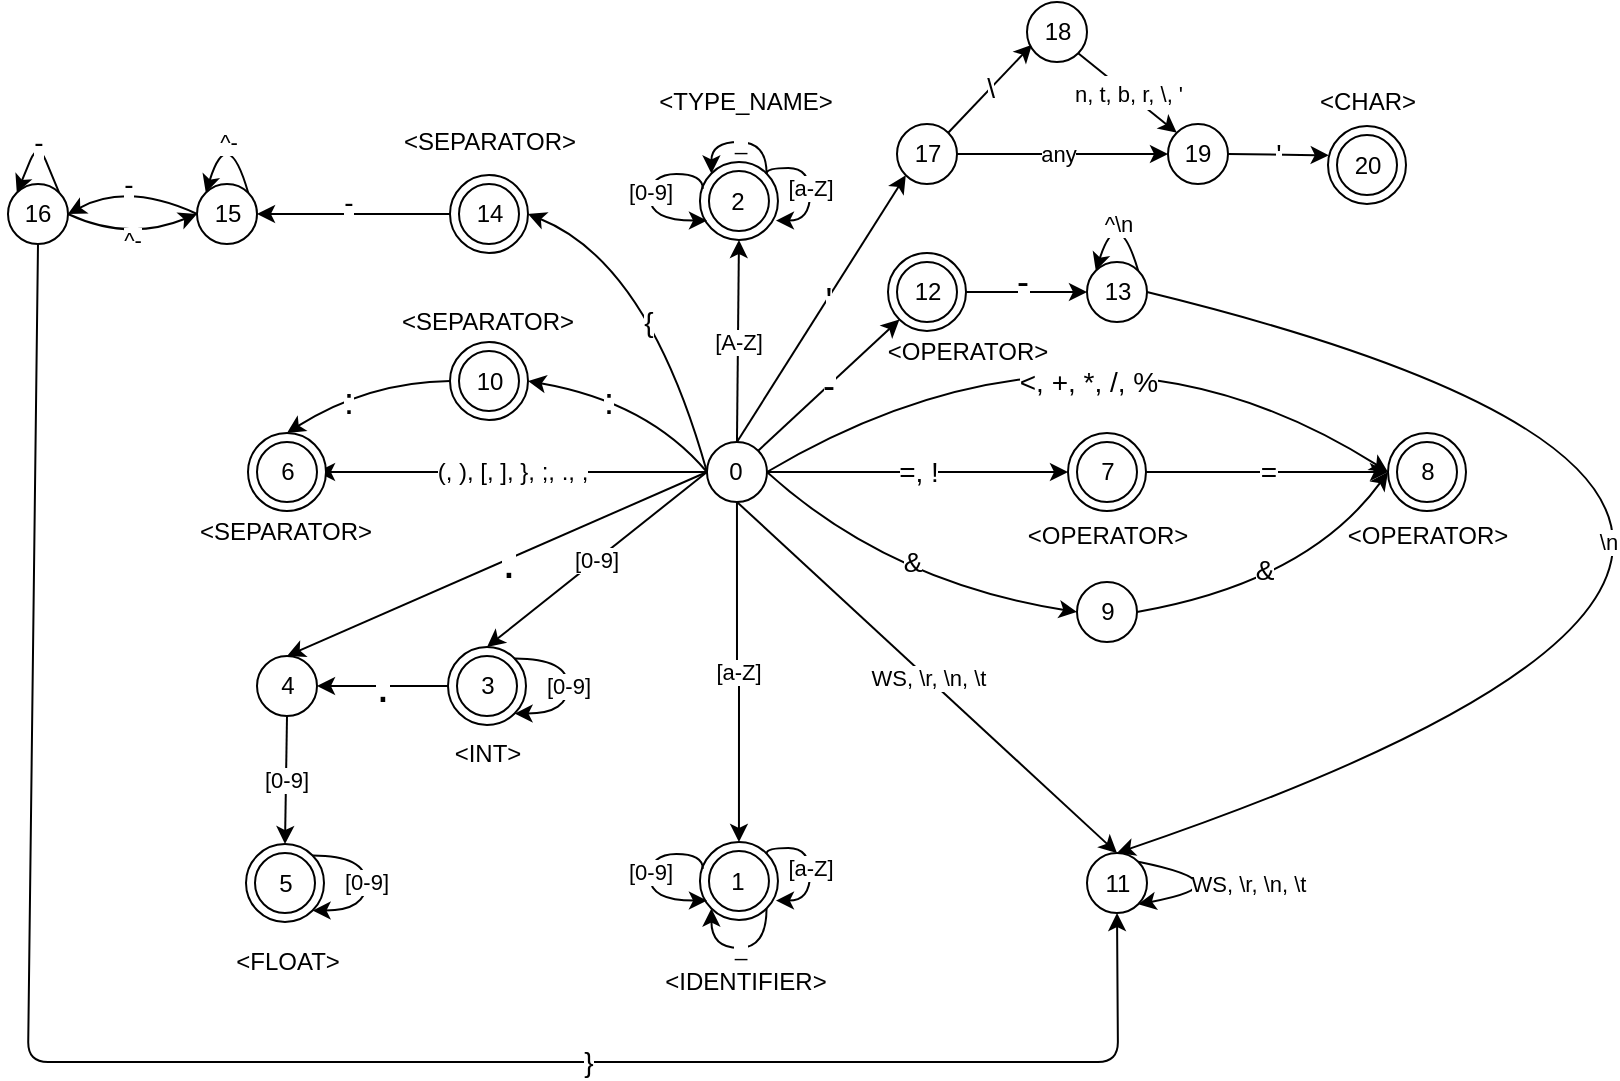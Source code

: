 <mxfile version="13.4.4" type="github"><diagram id="TdtsOFEvULVY5ILkJc4D" name="Page-1"><mxGraphModel dx="1700" dy="1033" grid="1" gridSize="10" guides="1" tooltips="1" connect="1" arrows="1" fold="1" page="1" pageScale="1" pageWidth="752" pageHeight="534" math="0" shadow="0"><root><mxCell id="0"/><mxCell id="1" parent="0"/><mxCell id="YEIVVcQXwCmZnf6euBP2-5" value="[a-Z]" style="edgeStyle=orthogonalEdgeStyle;rounded=0;orthogonalLoop=1;jettySize=auto;html=1;entryX=0.5;entryY=0;entryDx=0;entryDy=0;" edge="1" parent="1" source="YEIVVcQXwCmZnf6euBP2-2" target="YEIVVcQXwCmZnf6euBP2-6"><mxGeometry relative="1" as="geometry"><mxPoint x="324.48" y="300.0" as="targetPoint"/></mxGeometry></mxCell><mxCell id="YEIVVcQXwCmZnf6euBP2-21" value="[A-Z]" style="rounded=0;orthogonalLoop=1;jettySize=auto;html=1;exitX=0.5;exitY=0;exitDx=0;exitDy=0;entryX=0.5;entryY=1;entryDx=0;entryDy=0;" edge="1" parent="1" source="YEIVVcQXwCmZnf6euBP2-2" target="YEIVVcQXwCmZnf6euBP2-15"><mxGeometry relative="1" as="geometry"/></mxCell><mxCell id="YEIVVcQXwCmZnf6euBP2-33" value="[0-9]" style="edgeStyle=none;rounded=0;orthogonalLoop=1;jettySize=auto;html=1;exitX=0;exitY=0.5;exitDx=0;exitDy=0;entryX=0.5;entryY=0;entryDx=0;entryDy=0;" edge="1" parent="1" source="YEIVVcQXwCmZnf6euBP2-2" target="YEIVVcQXwCmZnf6euBP2-31"><mxGeometry relative="1" as="geometry"/></mxCell><mxCell id="YEIVVcQXwCmZnf6euBP2-38" value="." style="rounded=0;orthogonalLoop=1;jettySize=auto;html=1;exitX=0;exitY=0.5;exitDx=0;exitDy=0;entryX=0.5;entryY=0;entryDx=0;entryDy=0;fontSize=24;" edge="1" parent="1" source="YEIVVcQXwCmZnf6euBP2-2" target="YEIVVcQXwCmZnf6euBP2-36"><mxGeometry x="-0.048" y="1" relative="1" as="geometry"><mxPoint as="offset"/></mxGeometry></mxCell><mxCell id="YEIVVcQXwCmZnf6euBP2-55" value="(, ), [, ], }, ;, ., ," style="edgeStyle=orthogonalEdgeStyle;curved=1;orthogonalLoop=1;jettySize=auto;html=1;exitX=0;exitY=0.5;exitDx=0;exitDy=0;entryX=1;entryY=0.5;entryDx=0;entryDy=0;fontSize=12;strokeWidth=1;" edge="1" parent="1" source="YEIVVcQXwCmZnf6euBP2-2" target="YEIVVcQXwCmZnf6euBP2-26"><mxGeometry relative="1" as="geometry"/></mxCell><mxCell id="YEIVVcQXwCmZnf6euBP2-69" value="=, !" style="orthogonalLoop=1;jettySize=auto;html=1;exitX=1;exitY=0.5;exitDx=0;exitDy=0;entryX=0;entryY=0.5;entryDx=0;entryDy=0;strokeWidth=1;fontSize=14;" edge="1" parent="1" source="YEIVVcQXwCmZnf6euBP2-2" target="YEIVVcQXwCmZnf6euBP2-67"><mxGeometry relative="1" as="geometry"/></mxCell><mxCell id="YEIVVcQXwCmZnf6euBP2-79" value="&amp;lt;, +, *, /, %" style="orthogonalLoop=1;jettySize=auto;html=1;exitX=1;exitY=0.5;exitDx=0;exitDy=0;entryX=0;entryY=0.5;entryDx=0;entryDy=0;strokeWidth=1;fontSize=14;curved=1;" edge="1" parent="1" source="YEIVVcQXwCmZnf6euBP2-2" target="YEIVVcQXwCmZnf6euBP2-71"><mxGeometry x="-0.115" y="-43" relative="1" as="geometry"><Array as="points"><mxPoint x="500" y="130"/></Array><mxPoint as="offset"/></mxGeometry></mxCell><mxCell id="YEIVVcQXwCmZnf6euBP2-103" value="&amp;amp;" style="edgeStyle=none;curved=1;orthogonalLoop=1;jettySize=auto;html=1;exitX=1;exitY=0.5;exitDx=0;exitDy=0;entryX=0;entryY=0.5;entryDx=0;entryDy=0;strokeWidth=1;fontSize=14;" edge="1" parent="1" source="YEIVVcQXwCmZnf6euBP2-2" target="YEIVVcQXwCmZnf6euBP2-105"><mxGeometry x="-0.072" y="14" relative="1" as="geometry"><mxPoint x="490.0" y="286.5" as="targetPoint"/><Array as="points"><mxPoint x="400" y="280"/></Array><mxPoint x="9" y="4" as="offset"/></mxGeometry></mxCell><mxCell id="YEIVVcQXwCmZnf6euBP2-113" value=":" style="edgeStyle=none;curved=1;orthogonalLoop=1;jettySize=auto;html=1;exitX=0;exitY=0.5;exitDx=0;exitDy=0;entryX=1;entryY=0.5;entryDx=0;entryDy=0;strokeWidth=1;fontSize=18;" edge="1" parent="1" source="YEIVVcQXwCmZnf6euBP2-2" target="YEIVVcQXwCmZnf6euBP2-64"><mxGeometry x="0.227" y="3" relative="1" as="geometry"><Array as="points"><mxPoint x="280" y="190"/></Array><mxPoint as="offset"/></mxGeometry></mxCell><mxCell id="YEIVVcQXwCmZnf6euBP2-117" value="WS, \r, \n, \t" style="edgeStyle=none;curved=1;orthogonalLoop=1;jettySize=auto;html=1;exitX=0.5;exitY=1;exitDx=0;exitDy=0;entryX=0.5;entryY=0;entryDx=0;entryDy=0;strokeWidth=1;fontSize=11;" edge="1" parent="1" source="YEIVVcQXwCmZnf6euBP2-2" target="YEIVVcQXwCmZnf6euBP2-116"><mxGeometry relative="1" as="geometry"/></mxCell><mxCell id="YEIVVcQXwCmZnf6euBP2-121" value="-" style="edgeStyle=none;curved=1;orthogonalLoop=1;jettySize=auto;html=1;exitX=1;exitY=0;exitDx=0;exitDy=0;entryX=0;entryY=1;entryDx=0;entryDy=0;strokeWidth=1;fontSize=18;" edge="1" parent="1" source="YEIVVcQXwCmZnf6euBP2-2" target="YEIVVcQXwCmZnf6euBP2-129"><mxGeometry relative="1" as="geometry"><mxPoint x="394.393" y="145.607" as="targetPoint"/></mxGeometry></mxCell><mxCell id="YEIVVcQXwCmZnf6euBP2-135" value="{" style="edgeStyle=none;curved=1;orthogonalLoop=1;jettySize=auto;html=1;exitX=0;exitY=0.5;exitDx=0;exitDy=0;entryX=1;entryY=0.5;entryDx=0;entryDy=0;strokeWidth=1;fontSize=14;" edge="1" parent="1" source="YEIVVcQXwCmZnf6euBP2-2" target="YEIVVcQXwCmZnf6euBP2-133"><mxGeometry x="-0.077" y="8" relative="1" as="geometry"><Array as="points"><mxPoint x="280" y="120"/></Array><mxPoint as="offset"/></mxGeometry></mxCell><mxCell id="YEIVVcQXwCmZnf6euBP2-150" value="'" style="orthogonalLoop=1;jettySize=auto;html=1;exitX=0.5;exitY=0;exitDx=0;exitDy=0;entryX=0;entryY=1;entryDx=0;entryDy=0;strokeWidth=1;fontSize=18;rounded=0;" edge="1" parent="1" source="YEIVVcQXwCmZnf6euBP2-2" target="YEIVVcQXwCmZnf6euBP2-149"><mxGeometry x="0.058" y="-1" relative="1" as="geometry"><mxPoint as="offset"/></mxGeometry></mxCell><mxCell id="YEIVVcQXwCmZnf6euBP2-2" value="0" style="ellipse;whiteSpace=wrap;html=1;aspect=fixed;" vertex="1" parent="1"><mxGeometry x="309.48" y="210" width="30" height="30" as="geometry"/></mxCell><mxCell id="YEIVVcQXwCmZnf6euBP2-8" value="" style="group" vertex="1" connectable="0" parent="1"><mxGeometry x="305.98" y="410" width="39" height="39" as="geometry"/></mxCell><mxCell id="YEIVVcQXwCmZnf6euBP2-6" value="" style="ellipse;whiteSpace=wrap;html=1;aspect=fixed;" vertex="1" parent="YEIVVcQXwCmZnf6euBP2-8"><mxGeometry width="39" height="39" as="geometry"/></mxCell><mxCell id="YEIVVcQXwCmZnf6euBP2-7" value="1" style="ellipse;whiteSpace=wrap;html=1;aspect=fixed;" vertex="1" parent="YEIVVcQXwCmZnf6euBP2-8"><mxGeometry x="4.5" y="4.5" width="30" height="30" as="geometry"/></mxCell><mxCell id="YEIVVcQXwCmZnf6euBP2-10" value="[a-Z]" style="edgeStyle=orthogonalEdgeStyle;rounded=0;orthogonalLoop=1;jettySize=auto;html=1;exitX=1;exitY=0;exitDx=0;exitDy=0;entryX=0.974;entryY=0.751;entryDx=0;entryDy=0;entryPerimeter=0;curved=1;" edge="1" parent="YEIVVcQXwCmZnf6euBP2-8" source="YEIVVcQXwCmZnf6euBP2-6" target="YEIVVcQXwCmZnf6euBP2-6"><mxGeometry relative="1" as="geometry"><Array as="points"><mxPoint x="33" y="3"/><mxPoint x="55" y="3"/><mxPoint x="55" y="29"/></Array></mxGeometry></mxCell><mxCell id="YEIVVcQXwCmZnf6euBP2-11" value="[0-9]" style="edgeStyle=orthogonalEdgeStyle;curved=1;rounded=0;orthogonalLoop=1;jettySize=auto;html=1;exitX=0.037;exitY=0.344;exitDx=0;exitDy=0;entryX=0.09;entryY=0.751;entryDx=0;entryDy=0;entryPerimeter=0;exitPerimeter=0;" edge="1" parent="YEIVVcQXwCmZnf6euBP2-8" source="YEIVVcQXwCmZnf6euBP2-6" target="YEIVVcQXwCmZnf6euBP2-6"><mxGeometry relative="1" as="geometry"><Array as="points"><mxPoint x="1" y="6"/><mxPoint x="-25" y="6"/><mxPoint x="-25" y="29"/></Array></mxGeometry></mxCell><mxCell id="YEIVVcQXwCmZnf6euBP2-13" value="_" style="edgeStyle=orthogonalEdgeStyle;curved=1;rounded=0;orthogonalLoop=1;jettySize=auto;html=1;exitX=1;exitY=1;exitDx=0;exitDy=0;entryX=0;entryY=1;entryDx=0;entryDy=0;" edge="1" parent="YEIVVcQXwCmZnf6euBP2-8" source="YEIVVcQXwCmZnf6euBP2-6" target="YEIVVcQXwCmZnf6euBP2-6"><mxGeometry relative="1" as="geometry"><Array as="points"><mxPoint x="33" y="53"/><mxPoint x="6" y="53"/></Array></mxGeometry></mxCell><mxCell id="YEIVVcQXwCmZnf6euBP2-9" value="&amp;lt;IDENTIFIER&amp;gt;" style="text;html=1;strokeColor=none;fillColor=none;align=center;verticalAlign=middle;whiteSpace=wrap;rounded=0;" vertex="1" parent="1"><mxGeometry x="309.48" y="470" width="40" height="20" as="geometry"/></mxCell><mxCell id="YEIVVcQXwCmZnf6euBP2-14" value="" style="group" vertex="1" connectable="0" parent="1"><mxGeometry x="305.98" y="70" width="39" height="39" as="geometry"/></mxCell><mxCell id="YEIVVcQXwCmZnf6euBP2-15" value="" style="ellipse;whiteSpace=wrap;html=1;aspect=fixed;" vertex="1" parent="YEIVVcQXwCmZnf6euBP2-14"><mxGeometry width="39" height="39" as="geometry"/></mxCell><mxCell id="YEIVVcQXwCmZnf6euBP2-16" value="2" style="ellipse;whiteSpace=wrap;html=1;aspect=fixed;" vertex="1" parent="YEIVVcQXwCmZnf6euBP2-14"><mxGeometry x="4.5" y="4.5" width="30" height="30" as="geometry"/></mxCell><mxCell id="YEIVVcQXwCmZnf6euBP2-17" value="[a-Z]" style="edgeStyle=orthogonalEdgeStyle;rounded=0;orthogonalLoop=1;jettySize=auto;html=1;exitX=1;exitY=0;exitDx=0;exitDy=0;entryX=0.974;entryY=0.751;entryDx=0;entryDy=0;entryPerimeter=0;curved=1;" edge="1" parent="YEIVVcQXwCmZnf6euBP2-14" source="YEIVVcQXwCmZnf6euBP2-15" target="YEIVVcQXwCmZnf6euBP2-15"><mxGeometry relative="1" as="geometry"><Array as="points"><mxPoint x="33" y="3"/><mxPoint x="55" y="3"/><mxPoint x="55" y="29"/></Array></mxGeometry></mxCell><mxCell id="YEIVVcQXwCmZnf6euBP2-18" value="[0-9]" style="edgeStyle=orthogonalEdgeStyle;curved=1;rounded=0;orthogonalLoop=1;jettySize=auto;html=1;exitX=0.037;exitY=0.344;exitDx=0;exitDy=0;entryX=0.09;entryY=0.751;entryDx=0;entryDy=0;entryPerimeter=0;exitPerimeter=0;" edge="1" parent="YEIVVcQXwCmZnf6euBP2-14" source="YEIVVcQXwCmZnf6euBP2-15" target="YEIVVcQXwCmZnf6euBP2-15"><mxGeometry relative="1" as="geometry"><Array as="points"><mxPoint x="1" y="6"/><mxPoint x="-25" y="6"/><mxPoint x="-25" y="29"/></Array></mxGeometry></mxCell><mxCell id="YEIVVcQXwCmZnf6euBP2-19" value="_" style="edgeStyle=orthogonalEdgeStyle;curved=1;rounded=0;orthogonalLoop=1;jettySize=auto;html=1;exitX=1;exitY=0;exitDx=0;exitDy=0;entryX=0;entryY=0;entryDx=0;entryDy=0;" edge="1" parent="YEIVVcQXwCmZnf6euBP2-14" source="YEIVVcQXwCmZnf6euBP2-15" target="YEIVVcQXwCmZnf6euBP2-15"><mxGeometry relative="1" as="geometry"><Array as="points"><mxPoint x="33" y="-10"/><mxPoint x="6" y="-10"/></Array></mxGeometry></mxCell><mxCell id="YEIVVcQXwCmZnf6euBP2-20" value="&amp;lt;TYPE_NAME&amp;gt;" style="text;html=1;strokeColor=none;fillColor=none;align=center;verticalAlign=middle;whiteSpace=wrap;rounded=0;" vertex="1" parent="1"><mxGeometry x="309.48" y="30" width="40" height="20" as="geometry"/></mxCell><mxCell id="YEIVVcQXwCmZnf6euBP2-24" value="" style="group" vertex="1" connectable="0" parent="1"><mxGeometry x="80" y="205.5" width="39" height="39" as="geometry"/></mxCell><mxCell id="YEIVVcQXwCmZnf6euBP2-25" value="" style="ellipse;whiteSpace=wrap;html=1;aspect=fixed;" vertex="1" parent="YEIVVcQXwCmZnf6euBP2-24"><mxGeometry width="39" height="39" as="geometry"/></mxCell><mxCell id="YEIVVcQXwCmZnf6euBP2-26" value="6" style="ellipse;whiteSpace=wrap;html=1;aspect=fixed;" vertex="1" parent="YEIVVcQXwCmZnf6euBP2-24"><mxGeometry x="4.5" y="4.5" width="30" height="30" as="geometry"/></mxCell><mxCell id="YEIVVcQXwCmZnf6euBP2-30" value="" style="group" vertex="1" connectable="0" parent="1"><mxGeometry x="180" y="312.5" width="39" height="39" as="geometry"/></mxCell><mxCell id="YEIVVcQXwCmZnf6euBP2-31" value="" style="ellipse;whiteSpace=wrap;html=1;aspect=fixed;" vertex="1" parent="YEIVVcQXwCmZnf6euBP2-30"><mxGeometry width="39" height="39" as="geometry"/></mxCell><mxCell id="YEIVVcQXwCmZnf6euBP2-32" value="3" style="ellipse;whiteSpace=wrap;html=1;aspect=fixed;" vertex="1" parent="YEIVVcQXwCmZnf6euBP2-30"><mxGeometry x="4.5" y="4.5" width="30" height="30" as="geometry"/></mxCell><mxCell id="YEIVVcQXwCmZnf6euBP2-34" value="[0-9]" style="edgeStyle=orthogonalEdgeStyle;rounded=0;orthogonalLoop=1;jettySize=auto;html=1;exitX=1;exitY=0;exitDx=0;exitDy=0;curved=1;entryX=1;entryY=1;entryDx=0;entryDy=0;" edge="1" parent="YEIVVcQXwCmZnf6euBP2-30" source="YEIVVcQXwCmZnf6euBP2-31" target="YEIVVcQXwCmZnf6euBP2-31"><mxGeometry relative="1" as="geometry"><mxPoint x="90" y="34.5" as="targetPoint"/><Array as="points"><mxPoint x="60" y="6"/><mxPoint x="60" y="33"/></Array></mxGeometry></mxCell><mxCell id="YEIVVcQXwCmZnf6euBP2-44" value="[0-9]" style="edgeStyle=none;rounded=0;orthogonalLoop=1;jettySize=auto;html=1;exitX=0.5;exitY=1;exitDx=0;exitDy=0;entryX=0.5;entryY=0;entryDx=0;entryDy=0;fontSize=11;" edge="1" parent="1" source="YEIVVcQXwCmZnf6euBP2-36" target="YEIVVcQXwCmZnf6euBP2-42"><mxGeometry relative="1" as="geometry"/></mxCell><mxCell id="YEIVVcQXwCmZnf6euBP2-36" value="4" style="ellipse;whiteSpace=wrap;html=1;aspect=fixed;" vertex="1" parent="1"><mxGeometry x="84.5" y="317" width="30" height="30" as="geometry"/></mxCell><mxCell id="YEIVVcQXwCmZnf6euBP2-40" value="." style="edgeStyle=none;rounded=0;orthogonalLoop=1;jettySize=auto;html=1;exitX=0;exitY=0.5;exitDx=0;exitDy=0;fontSize=24;entryX=1;entryY=0.5;entryDx=0;entryDy=0;" edge="1" parent="1" source="YEIVVcQXwCmZnf6euBP2-31" target="YEIVVcQXwCmZnf6euBP2-36"><mxGeometry relative="1" as="geometry"><mxPoint x="530" y="310" as="targetPoint"/></mxGeometry></mxCell><mxCell id="YEIVVcQXwCmZnf6euBP2-41" value="" style="group" vertex="1" connectable="0" parent="1"><mxGeometry x="79" y="411" width="39" height="39" as="geometry"/></mxCell><mxCell id="YEIVVcQXwCmZnf6euBP2-42" value="" style="ellipse;whiteSpace=wrap;html=1;aspect=fixed;" vertex="1" parent="YEIVVcQXwCmZnf6euBP2-41"><mxGeometry width="39" height="39" as="geometry"/></mxCell><mxCell id="YEIVVcQXwCmZnf6euBP2-43" value="5" style="ellipse;whiteSpace=wrap;html=1;aspect=fixed;" vertex="1" parent="YEIVVcQXwCmZnf6euBP2-41"><mxGeometry x="4.5" y="4.5" width="30" height="30" as="geometry"/></mxCell><mxCell id="YEIVVcQXwCmZnf6euBP2-45" value="[0-9]" style="edgeStyle=orthogonalEdgeStyle;rounded=0;orthogonalLoop=1;jettySize=auto;html=1;exitX=1;exitY=0;exitDx=0;exitDy=0;fontSize=11;curved=1;entryX=1;entryY=1;entryDx=0;entryDy=0;" edge="1" parent="YEIVVcQXwCmZnf6euBP2-41" source="YEIVVcQXwCmZnf6euBP2-42" target="YEIVVcQXwCmZnf6euBP2-42"><mxGeometry relative="1" as="geometry"><mxPoint x="60" y="68.5" as="targetPoint"/><Array as="points"><mxPoint x="60" y="6"/><mxPoint x="60" y="33"/></Array></mxGeometry></mxCell><mxCell id="YEIVVcQXwCmZnf6euBP2-46" value="&amp;lt;FLOAT&amp;gt;" style="text;html=1;strokeColor=none;fillColor=none;align=center;verticalAlign=middle;whiteSpace=wrap;rounded=0;" vertex="1" parent="1"><mxGeometry x="79.5" y="460" width="40" height="20" as="geometry"/></mxCell><mxCell id="YEIVVcQXwCmZnf6euBP2-61" value="&amp;lt;SEPARATOR&amp;gt;" style="text;html=1;strokeColor=none;fillColor=none;align=center;verticalAlign=middle;whiteSpace=wrap;rounded=0;" vertex="1" parent="1"><mxGeometry x="79" y="244.5" width="40" height="20" as="geometry"/></mxCell><mxCell id="YEIVVcQXwCmZnf6euBP2-63" value="" style="group" vertex="1" connectable="0" parent="1"><mxGeometry x="181" y="160" width="39" height="39" as="geometry"/></mxCell><mxCell id="YEIVVcQXwCmZnf6euBP2-64" value="" style="ellipse;whiteSpace=wrap;html=1;aspect=fixed;" vertex="1" parent="YEIVVcQXwCmZnf6euBP2-63"><mxGeometry width="39" height="39" as="geometry"/></mxCell><mxCell id="YEIVVcQXwCmZnf6euBP2-65" value="10" style="ellipse;whiteSpace=wrap;html=1;aspect=fixed;" vertex="1" parent="YEIVVcQXwCmZnf6euBP2-63"><mxGeometry x="4.5" y="4.5" width="30" height="30" as="geometry"/></mxCell><mxCell id="YEIVVcQXwCmZnf6euBP2-66" value="" style="group" vertex="1" connectable="0" parent="1"><mxGeometry x="490" y="205.5" width="39" height="39" as="geometry"/></mxCell><mxCell id="YEIVVcQXwCmZnf6euBP2-67" value="" style="ellipse;whiteSpace=wrap;html=1;aspect=fixed;" vertex="1" parent="YEIVVcQXwCmZnf6euBP2-66"><mxGeometry width="39" height="39" as="geometry"/></mxCell><mxCell id="YEIVVcQXwCmZnf6euBP2-68" value="7" style="ellipse;whiteSpace=wrap;html=1;aspect=fixed;" vertex="1" parent="YEIVVcQXwCmZnf6euBP2-66"><mxGeometry x="4.5" y="4.5" width="30" height="30" as="geometry"/></mxCell><mxCell id="YEIVVcQXwCmZnf6euBP2-70" value="" style="group" vertex="1" connectable="0" parent="1"><mxGeometry x="650" y="205.5" width="39" height="39" as="geometry"/></mxCell><mxCell id="YEIVVcQXwCmZnf6euBP2-71" value="" style="ellipse;whiteSpace=wrap;html=1;aspect=fixed;" vertex="1" parent="YEIVVcQXwCmZnf6euBP2-70"><mxGeometry width="39" height="39" as="geometry"/></mxCell><mxCell id="YEIVVcQXwCmZnf6euBP2-72" value="8" style="ellipse;whiteSpace=wrap;html=1;aspect=fixed;" vertex="1" parent="YEIVVcQXwCmZnf6euBP2-70"><mxGeometry x="4.5" y="4.5" width="30" height="30" as="geometry"/></mxCell><mxCell id="YEIVVcQXwCmZnf6euBP2-73" value="=" style="edgeStyle=none;orthogonalLoop=1;jettySize=auto;html=1;exitX=1;exitY=0.5;exitDx=0;exitDy=0;entryX=0;entryY=0.5;entryDx=0;entryDy=0;strokeWidth=1;fontSize=14;" edge="1" parent="1" source="YEIVVcQXwCmZnf6euBP2-67" target="YEIVVcQXwCmZnf6euBP2-71"><mxGeometry relative="1" as="geometry"/></mxCell><mxCell id="YEIVVcQXwCmZnf6euBP2-35" value="&amp;lt;INT&amp;gt;" style="text;html=1;strokeColor=none;fillColor=none;align=center;verticalAlign=middle;whiteSpace=wrap;rounded=0;" vertex="1" parent="1"><mxGeometry x="180" y="356" width="40" height="20" as="geometry"/></mxCell><mxCell id="YEIVVcQXwCmZnf6euBP2-104" value="&amp;amp;" style="edgeStyle=none;curved=1;orthogonalLoop=1;jettySize=auto;html=1;exitX=1;exitY=0.5;exitDx=0;exitDy=0;entryX=0;entryY=0.5;entryDx=0;entryDy=0;strokeWidth=1;fontSize=14;" edge="1" parent="1" source="YEIVVcQXwCmZnf6euBP2-105" target="YEIVVcQXwCmZnf6euBP2-71"><mxGeometry x="-0.143" y="10" relative="1" as="geometry"><mxPoint x="529.0" y="286.5" as="sourcePoint"/><Array as="points"><mxPoint x="610" y="280"/></Array><mxPoint as="offset"/></mxGeometry></mxCell><mxCell id="YEIVVcQXwCmZnf6euBP2-105" value="9" style="ellipse;whiteSpace=wrap;html=1;aspect=fixed;" vertex="1" parent="1"><mxGeometry x="494.5" y="280" width="30" height="30" as="geometry"/></mxCell><mxCell id="YEIVVcQXwCmZnf6euBP2-107" value="&amp;lt;OPERATOR&amp;gt;" style="text;html=1;strokeColor=none;fillColor=none;align=center;verticalAlign=middle;whiteSpace=wrap;rounded=0;" vertex="1" parent="1"><mxGeometry x="649.5" y="247" width="40" height="20" as="geometry"/></mxCell><mxCell id="YEIVVcQXwCmZnf6euBP2-112" value="&amp;lt;OPERATOR&amp;gt;" style="text;html=1;strokeColor=none;fillColor=none;align=center;verticalAlign=middle;whiteSpace=wrap;rounded=0;" vertex="1" parent="1"><mxGeometry x="489.5" y="247" width="40" height="20" as="geometry"/></mxCell><mxCell id="YEIVVcQXwCmZnf6euBP2-114" value=":" style="edgeStyle=none;curved=1;orthogonalLoop=1;jettySize=auto;html=1;exitX=0;exitY=0.5;exitDx=0;exitDy=0;entryX=0.5;entryY=0;entryDx=0;entryDy=0;strokeWidth=1;fontSize=18;" edge="1" parent="1" source="YEIVVcQXwCmZnf6euBP2-64" target="YEIVVcQXwCmZnf6euBP2-25"><mxGeometry x="0.233" y="3" relative="1" as="geometry"><Array as="points"><mxPoint x="140" y="180"/></Array><mxPoint as="offset"/></mxGeometry></mxCell><mxCell id="YEIVVcQXwCmZnf6euBP2-115" value="&amp;lt;SEPARATOR&amp;gt;" style="text;html=1;strokeColor=none;fillColor=none;align=center;verticalAlign=middle;whiteSpace=wrap;rounded=0;" vertex="1" parent="1"><mxGeometry x="179.5" y="140" width="40" height="20" as="geometry"/></mxCell><mxCell id="YEIVVcQXwCmZnf6euBP2-116" value="11" style="ellipse;whiteSpace=wrap;html=1;aspect=fixed;" vertex="1" parent="1"><mxGeometry x="499.5" y="415.5" width="30" height="30" as="geometry"/></mxCell><mxCell id="YEIVVcQXwCmZnf6euBP2-119" value="WS, \r, \n, \t" style="edgeStyle=none;curved=1;orthogonalLoop=1;jettySize=auto;html=1;exitX=1;exitY=0;exitDx=0;exitDy=0;entryX=1;entryY=1;entryDx=0;entryDy=0;strokeWidth=1;fontSize=11;" edge="1" parent="1" source="YEIVVcQXwCmZnf6euBP2-116" target="YEIVVcQXwCmZnf6euBP2-116"><mxGeometry relative="1" as="geometry"><Array as="points"><mxPoint x="580" y="431"/></Array></mxGeometry></mxCell><mxCell id="YEIVVcQXwCmZnf6euBP2-124" value="-" style="edgeStyle=none;curved=1;orthogonalLoop=1;jettySize=auto;html=1;exitX=0.983;exitY=0.5;exitDx=0;exitDy=0;entryX=0;entryY=0.5;entryDx=0;entryDy=0;strokeWidth=1;fontSize=18;exitPerimeter=0;" edge="1" parent="1" source="YEIVVcQXwCmZnf6euBP2-130" target="YEIVVcQXwCmZnf6euBP2-123"><mxGeometry x="0.006" y="5" relative="1" as="geometry"><mxPoint x="420" y="135" as="sourcePoint"/><mxPoint as="offset"/></mxGeometry></mxCell><mxCell id="YEIVVcQXwCmZnf6euBP2-127" value="\n" style="edgeStyle=none;curved=1;orthogonalLoop=1;jettySize=auto;html=1;exitX=1;exitY=0.5;exitDx=0;exitDy=0;entryX=0.5;entryY=0;entryDx=0;entryDy=0;strokeWidth=1;fontSize=11;" edge="1" parent="1" source="YEIVVcQXwCmZnf6euBP2-123" target="YEIVVcQXwCmZnf6euBP2-116"><mxGeometry x="-0.491" y="-67" relative="1" as="geometry"><Array as="points"><mxPoint x="1000" y="250"/></Array><mxPoint as="offset"/></mxGeometry></mxCell><mxCell id="YEIVVcQXwCmZnf6euBP2-123" value="13" style="ellipse;whiteSpace=wrap;html=1;aspect=fixed;" vertex="1" parent="1"><mxGeometry x="499.5" y="120" width="30" height="30" as="geometry"/></mxCell><mxCell id="YEIVVcQXwCmZnf6euBP2-126" value="^\n" style="edgeStyle=none;curved=1;orthogonalLoop=1;jettySize=auto;html=1;exitX=1;exitY=0;exitDx=0;exitDy=0;entryX=0;entryY=0;entryDx=0;entryDy=0;strokeWidth=1;fontSize=11;" edge="1" parent="1" source="YEIVVcQXwCmZnf6euBP2-123" target="YEIVVcQXwCmZnf6euBP2-123"><mxGeometry x="-0.304" y="3" relative="1" as="geometry"><Array as="points"><mxPoint x="515" y="90"/></Array><mxPoint as="offset"/></mxGeometry></mxCell><mxCell id="YEIVVcQXwCmZnf6euBP2-128" value="" style="group" vertex="1" connectable="0" parent="1"><mxGeometry x="400" y="115.5" width="39" height="39" as="geometry"/></mxCell><mxCell id="YEIVVcQXwCmZnf6euBP2-129" value="" style="ellipse;whiteSpace=wrap;html=1;aspect=fixed;" vertex="1" parent="YEIVVcQXwCmZnf6euBP2-128"><mxGeometry width="39" height="39" as="geometry"/></mxCell><mxCell id="YEIVVcQXwCmZnf6euBP2-130" value="12" style="ellipse;whiteSpace=wrap;html=1;aspect=fixed;" vertex="1" parent="YEIVVcQXwCmZnf6euBP2-128"><mxGeometry x="4.5" y="4.5" width="30" height="30" as="geometry"/></mxCell><mxCell id="YEIVVcQXwCmZnf6euBP2-131" value="&amp;lt;OPERATOR&amp;gt;" style="text;html=1;strokeColor=none;fillColor=none;align=center;verticalAlign=middle;whiteSpace=wrap;rounded=0;" vertex="1" parent="1"><mxGeometry x="420" y="154.5" width="40" height="20" as="geometry"/></mxCell><mxCell id="YEIVVcQXwCmZnf6euBP2-132" value="" style="group" vertex="1" connectable="0" parent="1"><mxGeometry x="181" y="76.5" width="39" height="39" as="geometry"/></mxCell><mxCell id="YEIVVcQXwCmZnf6euBP2-133" value="" style="ellipse;whiteSpace=wrap;html=1;aspect=fixed;" vertex="1" parent="YEIVVcQXwCmZnf6euBP2-132"><mxGeometry width="39" height="39" as="geometry"/></mxCell><mxCell id="YEIVVcQXwCmZnf6euBP2-134" value="14" style="ellipse;whiteSpace=wrap;html=1;aspect=fixed;" vertex="1" parent="YEIVVcQXwCmZnf6euBP2-132"><mxGeometry x="4.5" y="4.5" width="30" height="30" as="geometry"/></mxCell><mxCell id="YEIVVcQXwCmZnf6euBP2-136" value="&amp;lt;SEPARATOR&amp;gt;" style="text;html=1;strokeColor=none;fillColor=none;align=center;verticalAlign=middle;whiteSpace=wrap;rounded=0;" vertex="1" parent="1"><mxGeometry x="180.5" y="50" width="40" height="20" as="geometry"/></mxCell><mxCell id="YEIVVcQXwCmZnf6euBP2-144" style="edgeStyle=none;curved=1;orthogonalLoop=1;jettySize=auto;html=1;exitX=0;exitY=0.5;exitDx=0;exitDy=0;entryX=1;entryY=0.5;entryDx=0;entryDy=0;strokeWidth=1;fontSize=11;" edge="1" parent="1" source="YEIVVcQXwCmZnf6euBP2-138" target="YEIVVcQXwCmZnf6euBP2-143"><mxGeometry relative="1" as="geometry"><Array as="points"><mxPoint x="20" y="80"/></Array></mxGeometry></mxCell><mxCell id="YEIVVcQXwCmZnf6euBP2-145" value="-" style="edgeLabel;html=1;align=center;verticalAlign=middle;resizable=0;points=[];fontSize=14;" vertex="1" connectable="0" parent="YEIVVcQXwCmZnf6euBP2-144"><mxGeometry x="0.259" y="1" relative="1" as="geometry"><mxPoint x="6.14" y="-3.41" as="offset"/></mxGeometry></mxCell><mxCell id="YEIVVcQXwCmZnf6euBP2-138" value="15" style="ellipse;whiteSpace=wrap;html=1;aspect=fixed;" vertex="1" parent="1"><mxGeometry x="54.5" y="81" width="30" height="30" as="geometry"/></mxCell><mxCell id="YEIVVcQXwCmZnf6euBP2-139" value="-" style="edgeStyle=none;curved=1;orthogonalLoop=1;jettySize=auto;html=1;exitX=0;exitY=0.5;exitDx=0;exitDy=0;entryX=1;entryY=0.5;entryDx=0;entryDy=0;strokeWidth=1;fontSize=14;" edge="1" parent="1" source="YEIVVcQXwCmZnf6euBP2-133" target="YEIVVcQXwCmZnf6euBP2-138"><mxGeometry x="0.057" y="-6" relative="1" as="geometry"><mxPoint as="offset"/></mxGeometry></mxCell><mxCell id="YEIVVcQXwCmZnf6euBP2-141" value="^-" style="edgeStyle=none;curved=1;orthogonalLoop=1;jettySize=auto;html=1;exitX=1;exitY=0;exitDx=0;exitDy=0;entryX=0;entryY=0;entryDx=0;entryDy=0;strokeWidth=1;fontSize=11;" edge="1" parent="1" source="YEIVVcQXwCmZnf6euBP2-138" target="YEIVVcQXwCmZnf6euBP2-138"><mxGeometry x="-0.264" y="3" relative="1" as="geometry"><Array as="points"><mxPoint x="70" y="50"/></Array><mxPoint as="offset"/></mxGeometry></mxCell><mxCell id="YEIVVcQXwCmZnf6euBP2-146" value="}" style="edgeStyle=none;orthogonalLoop=1;jettySize=auto;html=1;exitX=0.5;exitY=1;exitDx=0;exitDy=0;entryX=0.5;entryY=1;entryDx=0;entryDy=0;strokeWidth=1;fontSize=14;rounded=1;" edge="1" parent="1" source="YEIVVcQXwCmZnf6euBP2-143" target="YEIVVcQXwCmZnf6euBP2-116"><mxGeometry x="0.34" relative="1" as="geometry"><Array as="points"><mxPoint x="-30" y="520"/><mxPoint x="260" y="520"/><mxPoint x="515" y="520"/></Array><mxPoint as="offset"/></mxGeometry></mxCell><mxCell id="YEIVVcQXwCmZnf6euBP2-148" value="^-" style="edgeStyle=none;orthogonalLoop=1;jettySize=auto;html=1;exitX=1;exitY=0.5;exitDx=0;exitDy=0;entryX=0;entryY=0.5;entryDx=0;entryDy=0;strokeWidth=1;fontSize=11;curved=1;" edge="1" parent="1" source="YEIVVcQXwCmZnf6euBP2-143" target="YEIVVcQXwCmZnf6euBP2-138"><mxGeometry relative="1" as="geometry"><Array as="points"><mxPoint x="20" y="110"/></Array></mxGeometry></mxCell><mxCell id="YEIVVcQXwCmZnf6euBP2-143" value="16" style="ellipse;whiteSpace=wrap;html=1;aspect=fixed;" vertex="1" parent="1"><mxGeometry x="-40" y="81" width="30" height="30" as="geometry"/></mxCell><mxCell id="YEIVVcQXwCmZnf6euBP2-147" value="-" style="edgeStyle=none;rounded=1;orthogonalLoop=1;jettySize=auto;html=1;exitX=1;exitY=0;exitDx=0;exitDy=0;entryX=0;entryY=0;entryDx=0;entryDy=0;strokeWidth=1;fontSize=14;" edge="1" parent="1" source="YEIVVcQXwCmZnf6euBP2-143" target="YEIVVcQXwCmZnf6euBP2-143"><mxGeometry relative="1" as="geometry"><Array as="points"><mxPoint x="-25" y="60"/></Array></mxGeometry></mxCell><mxCell id="YEIVVcQXwCmZnf6euBP2-153" style="edgeStyle=none;rounded=0;orthogonalLoop=1;jettySize=auto;html=1;exitX=1;exitY=0.5;exitDx=0;exitDy=0;entryX=0;entryY=0.5;entryDx=0;entryDy=0;strokeWidth=1;fontSize=18;" edge="1" parent="1" source="YEIVVcQXwCmZnf6euBP2-149" target="YEIVVcQXwCmZnf6euBP2-152"><mxGeometry relative="1" as="geometry"/></mxCell><mxCell id="YEIVVcQXwCmZnf6euBP2-154" value="any" style="edgeLabel;html=1;align=center;verticalAlign=middle;resizable=0;points=[];fontSize=11;" vertex="1" connectable="0" parent="YEIVVcQXwCmZnf6euBP2-153"><mxGeometry x="0.222" y="-1" relative="1" as="geometry"><mxPoint x="-13.81" y="-1" as="offset"/></mxGeometry></mxCell><mxCell id="YEIVVcQXwCmZnf6euBP2-156" value="\" style="edgeStyle=none;rounded=0;orthogonalLoop=1;jettySize=auto;html=1;exitX=1;exitY=0;exitDx=0;exitDy=0;entryX=0.083;entryY=0.711;entryDx=0;entryDy=0;entryPerimeter=0;strokeWidth=1;fontSize=14;" edge="1" parent="1" source="YEIVVcQXwCmZnf6euBP2-149" target="YEIVVcQXwCmZnf6euBP2-155"><mxGeometry relative="1" as="geometry"/></mxCell><mxCell id="YEIVVcQXwCmZnf6euBP2-149" value="17" style="ellipse;whiteSpace=wrap;html=1;aspect=fixed;" vertex="1" parent="1"><mxGeometry x="404.5" y="51" width="30" height="30" as="geometry"/></mxCell><mxCell id="YEIVVcQXwCmZnf6euBP2-158" value="'" style="edgeStyle=none;rounded=0;orthogonalLoop=1;jettySize=auto;html=1;exitX=1;exitY=0.5;exitDx=0;exitDy=0;entryX=0.009;entryY=0.376;entryDx=0;entryDy=0;strokeWidth=1;fontSize=14;entryPerimeter=0;" edge="1" parent="1" source="YEIVVcQXwCmZnf6euBP2-152" target="YEIVVcQXwCmZnf6euBP2-165"><mxGeometry relative="1" as="geometry"><mxPoint x="700" y="66" as="targetPoint"/></mxGeometry></mxCell><mxCell id="YEIVVcQXwCmZnf6euBP2-152" value="19" style="ellipse;whiteSpace=wrap;html=1;aspect=fixed;" vertex="1" parent="1"><mxGeometry x="540" y="51" width="30" height="30" as="geometry"/></mxCell><mxCell id="YEIVVcQXwCmZnf6euBP2-162" value="&lt;font style=&quot;font-size: 11px&quot;&gt;n, t, b, r, \, '&lt;/font&gt;" style="edgeStyle=none;rounded=0;orthogonalLoop=1;jettySize=auto;html=1;exitX=1;exitY=1;exitDx=0;exitDy=0;entryX=0;entryY=0;entryDx=0;entryDy=0;strokeWidth=1;fontSize=14;" edge="1" parent="1" source="YEIVVcQXwCmZnf6euBP2-155" target="YEIVVcQXwCmZnf6euBP2-152"><mxGeometry relative="1" as="geometry"/></mxCell><mxCell id="YEIVVcQXwCmZnf6euBP2-155" value="18" style="ellipse;whiteSpace=wrap;html=1;aspect=fixed;" vertex="1" parent="1"><mxGeometry x="469.5" y="-10" width="30" height="30" as="geometry"/></mxCell><mxCell id="YEIVVcQXwCmZnf6euBP2-164" value="" style="group" vertex="1" connectable="0" parent="1"><mxGeometry x="620" y="52" width="39" height="39" as="geometry"/></mxCell><mxCell id="YEIVVcQXwCmZnf6euBP2-165" value="" style="ellipse;whiteSpace=wrap;html=1;aspect=fixed;" vertex="1" parent="YEIVVcQXwCmZnf6euBP2-164"><mxGeometry width="39" height="39" as="geometry"/></mxCell><mxCell id="YEIVVcQXwCmZnf6euBP2-166" value="20" style="ellipse;whiteSpace=wrap;html=1;aspect=fixed;" vertex="1" parent="YEIVVcQXwCmZnf6euBP2-164"><mxGeometry x="4.5" y="4.5" width="30" height="30" as="geometry"/></mxCell><mxCell id="YEIVVcQXwCmZnf6euBP2-167" value="&amp;lt;CHAR&amp;gt;" style="text;html=1;strokeColor=none;fillColor=none;align=center;verticalAlign=middle;whiteSpace=wrap;rounded=0;" vertex="1" parent="1"><mxGeometry x="620" y="30" width="40" height="20" as="geometry"/></mxCell></root></mxGraphModel></diagram></mxfile>